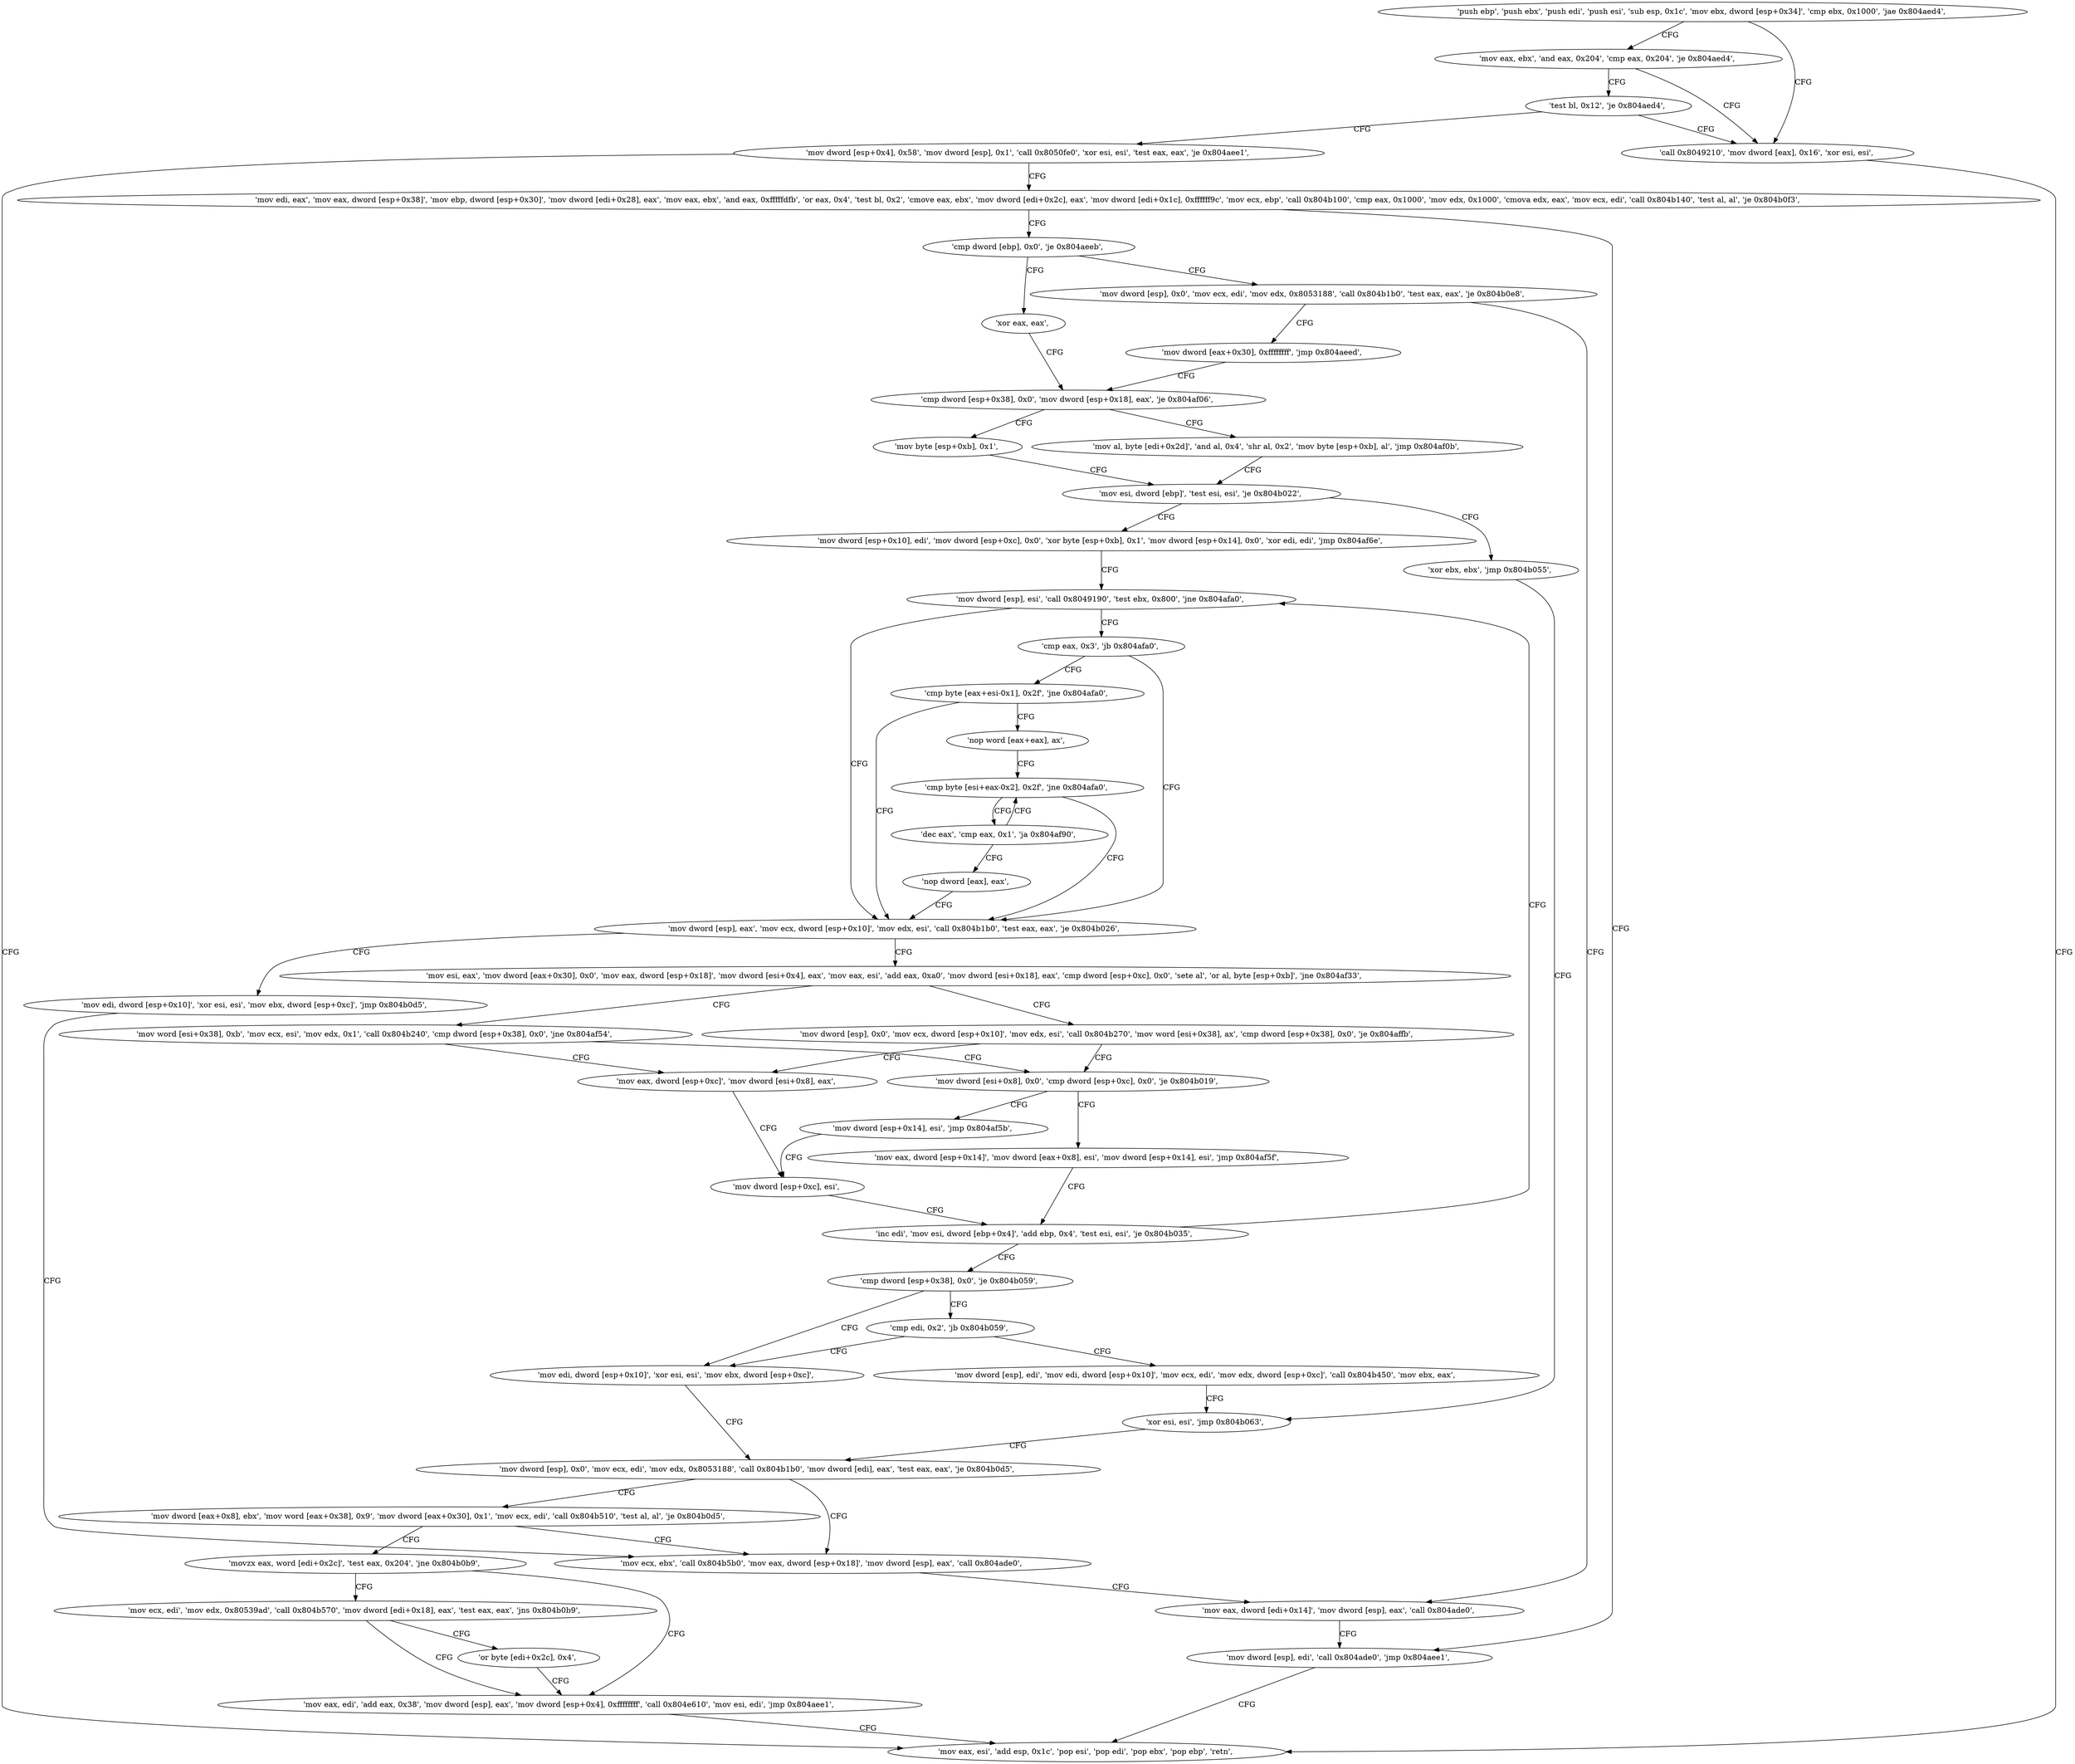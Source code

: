 digraph "func" {
"134524432" [label = "'push ebp', 'push ebx', 'push edi', 'push esi', 'sub esp, 0x1c', 'mov ebx, dword [esp+0x34]', 'cmp ebx, 0x1000', 'jae 0x804aed4', " ]
"134524628" [label = "'call 0x8049210', 'mov dword [eax], 0x16', 'xor esi, esi', " ]
"134524455" [label = "'mov eax, ebx', 'and eax, 0x204', 'cmp eax, 0x204', 'je 0x804aed4', " ]
"134524641" [label = "'mov eax, esi', 'add esp, 0x1c', 'pop esi', 'pop edi', 'pop ebx', 'pop ebp', 'retn', " ]
"134524473" [label = "'test bl, 0x12', 'je 0x804aed4', " ]
"134524482" [label = "'mov dword [esp+0x4], 0x58', 'mov dword [esp], 0x1', 'call 0x8050fe0', 'xor esi, esi', 'test eax, eax', 'je 0x804aee1', " ]
"134524512" [label = "'mov edi, eax', 'mov eax, dword [esp+0x38]', 'mov ebp, dword [esp+0x30]', 'mov dword [edi+0x28], eax', 'mov eax, ebx', 'and eax, 0xfffffdfb', 'or eax, 0x4', 'test bl, 0x2', 'cmove eax, ebx', 'mov dword [edi+0x2c], eax', 'mov dword [edi+0x1c], 0xffffff9c', 'mov ecx, ebp', 'call 0x804b100', 'cmp eax, 0x1000', 'mov edx, 0x1000', 'cmova edx, eax', 'mov ecx, edi', 'call 0x804b140', 'test al, al', 'je 0x804b0f3', " ]
"134525171" [label = "'mov dword [esp], edi', 'call 0x804ade0', 'jmp 0x804aee1', " ]
"134524586" [label = "'cmp dword [ebp], 0x0', 'je 0x804aeeb', " ]
"134524651" [label = "'xor eax, eax', " ]
"134524592" [label = "'mov dword [esp], 0x0', 'mov ecx, edi', 'mov edx, 0x8053188', 'call 0x804b1b0', 'test eax, eax', 'je 0x804b0e8', " ]
"134524653" [label = "'cmp dword [esp+0x38], 0x0', 'mov dword [esp+0x18], eax', 'je 0x804af06', " ]
"134525160" [label = "'mov eax, dword [edi+0x14]', 'mov dword [esp], eax', 'call 0x804ade0', " ]
"134524619" [label = "'mov dword [eax+0x30], 0xffffffff', 'jmp 0x804aeed', " ]
"134524678" [label = "'mov byte [esp+0xb], 0x1', " ]
"134524683" [label = "'mov esi, dword [ebp]', 'test esi, esi', 'je 0x804b022', " ]
"134524664" [label = "'mov al, byte [edi+0x2d]', 'and al, 0x4', 'shr al, 0x2', 'mov byte [esp+0xb], al', 'jmp 0x804af0b', " ]
"134524962" [label = "'xor ebx, ebx', 'jmp 0x804b055', " ]
"134525013" [label = "'xor esi, esi', 'jmp 0x804b063', " ]
"134524694" [label = "'mov dword [esp+0x10], edi', 'mov dword [esp+0xc], 0x0', 'xor byte [esp+0xb], 0x1', 'mov dword [esp+0x14], 0x0', 'xor edi, edi', 'jmp 0x804af6e', " ]
"134524782" [label = "'mov dword [esp], esi', 'call 0x8049190', 'test ebx, 0x800', 'jne 0x804afa0', " ]
"134525027" [label = "'mov dword [esp], 0x0', 'mov ecx, edi', 'mov edx, 0x8053188', 'call 0x804b1b0', 'mov dword [edi], eax', 'test eax, eax', 'je 0x804b0d5', " ]
"134524832" [label = "'mov dword [esp], eax', 'mov ecx, dword [esp+0x10]', 'mov edx, esi', 'call 0x804b1b0', 'test eax, eax', 'je 0x804b026', " ]
"134524798" [label = "'cmp eax, 0x3', 'jb 0x804afa0', " ]
"134525141" [label = "'mov ecx, ebx', 'call 0x804b5b0', 'mov eax, dword [esp+0x18]', 'mov dword [esp], eax', 'call 0x804ade0', " ]
"134525052" [label = "'mov dword [eax+0x8], ebx', 'mov word [eax+0x38], 0x9', 'mov dword [eax+0x30], 0x1', 'mov ecx, edi', 'call 0x804b510', 'test al, al', 'je 0x804b0d5', " ]
"134524966" [label = "'mov edi, dword [esp+0x10]', 'xor esi, esi', 'mov ebx, dword [esp+0xc]', 'jmp 0x804b0d5', " ]
"134524850" [label = "'mov esi, eax', 'mov dword [eax+0x30], 0x0', 'mov eax, dword [esp+0x18]', 'mov dword [esi+0x4], eax', 'mov eax, esi', 'add eax, 0xa0', 'mov dword [esi+0x18], eax', 'cmp dword [esp+0xc], 0x0', 'sete al', 'or al, byte [esp+0xb]', 'jne 0x804af33', " ]
"134524803" [label = "'cmp byte [eax+esi-0x1], 0x2f', 'jne 0x804afa0', " ]
"134525079" [label = "'movzx eax, word [edi+0x2c]', 'test eax, 0x204', 'jne 0x804b0b9', " ]
"134524723" [label = "'mov dword [esp], 0x0', 'mov ecx, dword [esp+0x10]', 'mov edx, esi', 'call 0x804b270', 'mov word [esi+0x38], ax', 'cmp dword [esp+0x38], 0x0', 'je 0x804affb', " ]
"134524894" [label = "'mov word [esi+0x38], 0xb', 'mov ecx, esi', 'mov edx, 0x1', 'call 0x804b240', 'cmp dword [esp+0x38], 0x0', 'jne 0x804af54', " ]
"134524810" [label = "'nop word [eax+eax], ax', " ]
"134525113" [label = "'mov eax, edi', 'add eax, 0x38', 'mov dword [esp], eax', 'mov dword [esp+0x4], 0xffffffff', 'call 0x804e610', 'mov esi, edi', 'jmp 0x804aee1', " ]
"134525090" [label = "'mov ecx, edi', 'mov edx, 0x80539ad', 'call 0x804b570', 'mov dword [edi+0x18], eax', 'test eax, eax', 'jns 0x804b0b9', " ]
"134524923" [label = "'mov dword [esi+0x8], 0x0', 'cmp dword [esp+0xc], 0x0', 'je 0x804b019', " ]
"134524756" [label = "'mov eax, dword [esp+0xc]', 'mov dword [esi+0x8], eax', " ]
"134524816" [label = "'cmp byte [esi+eax-0x2], 0x2f', 'jne 0x804afa0', " ]
"134525109" [label = "'or byte [edi+0x2c], 0x4', " ]
"134524953" [label = "'mov dword [esp+0x14], esi', 'jmp 0x804af5b', " ]
"134524937" [label = "'mov eax, dword [esp+0x14]', 'mov dword [eax+0x8], esi', 'mov dword [esp+0x14], esi', 'jmp 0x804af5f', " ]
"134524763" [label = "'mov dword [esp+0xc], esi', " ]
"134524823" [label = "'dec eax', 'cmp eax, 0x1', 'ja 0x804af90', " ]
"134524829" [label = "'nop dword [eax], eax', " ]
"134524767" [label = "'inc edi', 'mov esi, dword [ebp+0x4]', 'add ebp, 0x4', 'test esi, esi', 'je 0x804b035', " ]
"134524981" [label = "'cmp dword [esp+0x38], 0x0', 'je 0x804b059', " ]
"134525017" [label = "'mov edi, dword [esp+0x10]', 'xor esi, esi', 'mov ebx, dword [esp+0xc]', " ]
"134524988" [label = "'cmp edi, 0x2', 'jb 0x804b059', " ]
"134524993" [label = "'mov dword [esp], edi', 'mov edi, dword [esp+0x10]', 'mov ecx, edi', 'mov edx, dword [esp+0xc]', 'call 0x804b450', 'mov ebx, eax', " ]
"134524432" -> "134524628" [ label = "CFG" ]
"134524432" -> "134524455" [ label = "CFG" ]
"134524628" -> "134524641" [ label = "CFG" ]
"134524455" -> "134524628" [ label = "CFG" ]
"134524455" -> "134524473" [ label = "CFG" ]
"134524473" -> "134524628" [ label = "CFG" ]
"134524473" -> "134524482" [ label = "CFG" ]
"134524482" -> "134524641" [ label = "CFG" ]
"134524482" -> "134524512" [ label = "CFG" ]
"134524512" -> "134525171" [ label = "CFG" ]
"134524512" -> "134524586" [ label = "CFG" ]
"134525171" -> "134524641" [ label = "CFG" ]
"134524586" -> "134524651" [ label = "CFG" ]
"134524586" -> "134524592" [ label = "CFG" ]
"134524651" -> "134524653" [ label = "CFG" ]
"134524592" -> "134525160" [ label = "CFG" ]
"134524592" -> "134524619" [ label = "CFG" ]
"134524653" -> "134524678" [ label = "CFG" ]
"134524653" -> "134524664" [ label = "CFG" ]
"134525160" -> "134525171" [ label = "CFG" ]
"134524619" -> "134524653" [ label = "CFG" ]
"134524678" -> "134524683" [ label = "CFG" ]
"134524683" -> "134524962" [ label = "CFG" ]
"134524683" -> "134524694" [ label = "CFG" ]
"134524664" -> "134524683" [ label = "CFG" ]
"134524962" -> "134525013" [ label = "CFG" ]
"134525013" -> "134525027" [ label = "CFG" ]
"134524694" -> "134524782" [ label = "CFG" ]
"134524782" -> "134524832" [ label = "CFG" ]
"134524782" -> "134524798" [ label = "CFG" ]
"134525027" -> "134525141" [ label = "CFG" ]
"134525027" -> "134525052" [ label = "CFG" ]
"134524832" -> "134524966" [ label = "CFG" ]
"134524832" -> "134524850" [ label = "CFG" ]
"134524798" -> "134524832" [ label = "CFG" ]
"134524798" -> "134524803" [ label = "CFG" ]
"134525141" -> "134525160" [ label = "CFG" ]
"134525052" -> "134525141" [ label = "CFG" ]
"134525052" -> "134525079" [ label = "CFG" ]
"134524966" -> "134525141" [ label = "CFG" ]
"134524850" -> "134524723" [ label = "CFG" ]
"134524850" -> "134524894" [ label = "CFG" ]
"134524803" -> "134524832" [ label = "CFG" ]
"134524803" -> "134524810" [ label = "CFG" ]
"134525079" -> "134525113" [ label = "CFG" ]
"134525079" -> "134525090" [ label = "CFG" ]
"134524723" -> "134524923" [ label = "CFG" ]
"134524723" -> "134524756" [ label = "CFG" ]
"134524894" -> "134524756" [ label = "CFG" ]
"134524894" -> "134524923" [ label = "CFG" ]
"134524810" -> "134524816" [ label = "CFG" ]
"134525113" -> "134524641" [ label = "CFG" ]
"134525090" -> "134525113" [ label = "CFG" ]
"134525090" -> "134525109" [ label = "CFG" ]
"134524923" -> "134524953" [ label = "CFG" ]
"134524923" -> "134524937" [ label = "CFG" ]
"134524756" -> "134524763" [ label = "CFG" ]
"134524816" -> "134524832" [ label = "CFG" ]
"134524816" -> "134524823" [ label = "CFG" ]
"134525109" -> "134525113" [ label = "CFG" ]
"134524953" -> "134524763" [ label = "CFG" ]
"134524937" -> "134524767" [ label = "CFG" ]
"134524763" -> "134524767" [ label = "CFG" ]
"134524823" -> "134524816" [ label = "CFG" ]
"134524823" -> "134524829" [ label = "CFG" ]
"134524829" -> "134524832" [ label = "CFG" ]
"134524767" -> "134524981" [ label = "CFG" ]
"134524767" -> "134524782" [ label = "CFG" ]
"134524981" -> "134525017" [ label = "CFG" ]
"134524981" -> "134524988" [ label = "CFG" ]
"134525017" -> "134525027" [ label = "CFG" ]
"134524988" -> "134525017" [ label = "CFG" ]
"134524988" -> "134524993" [ label = "CFG" ]
"134524993" -> "134525013" [ label = "CFG" ]
}
